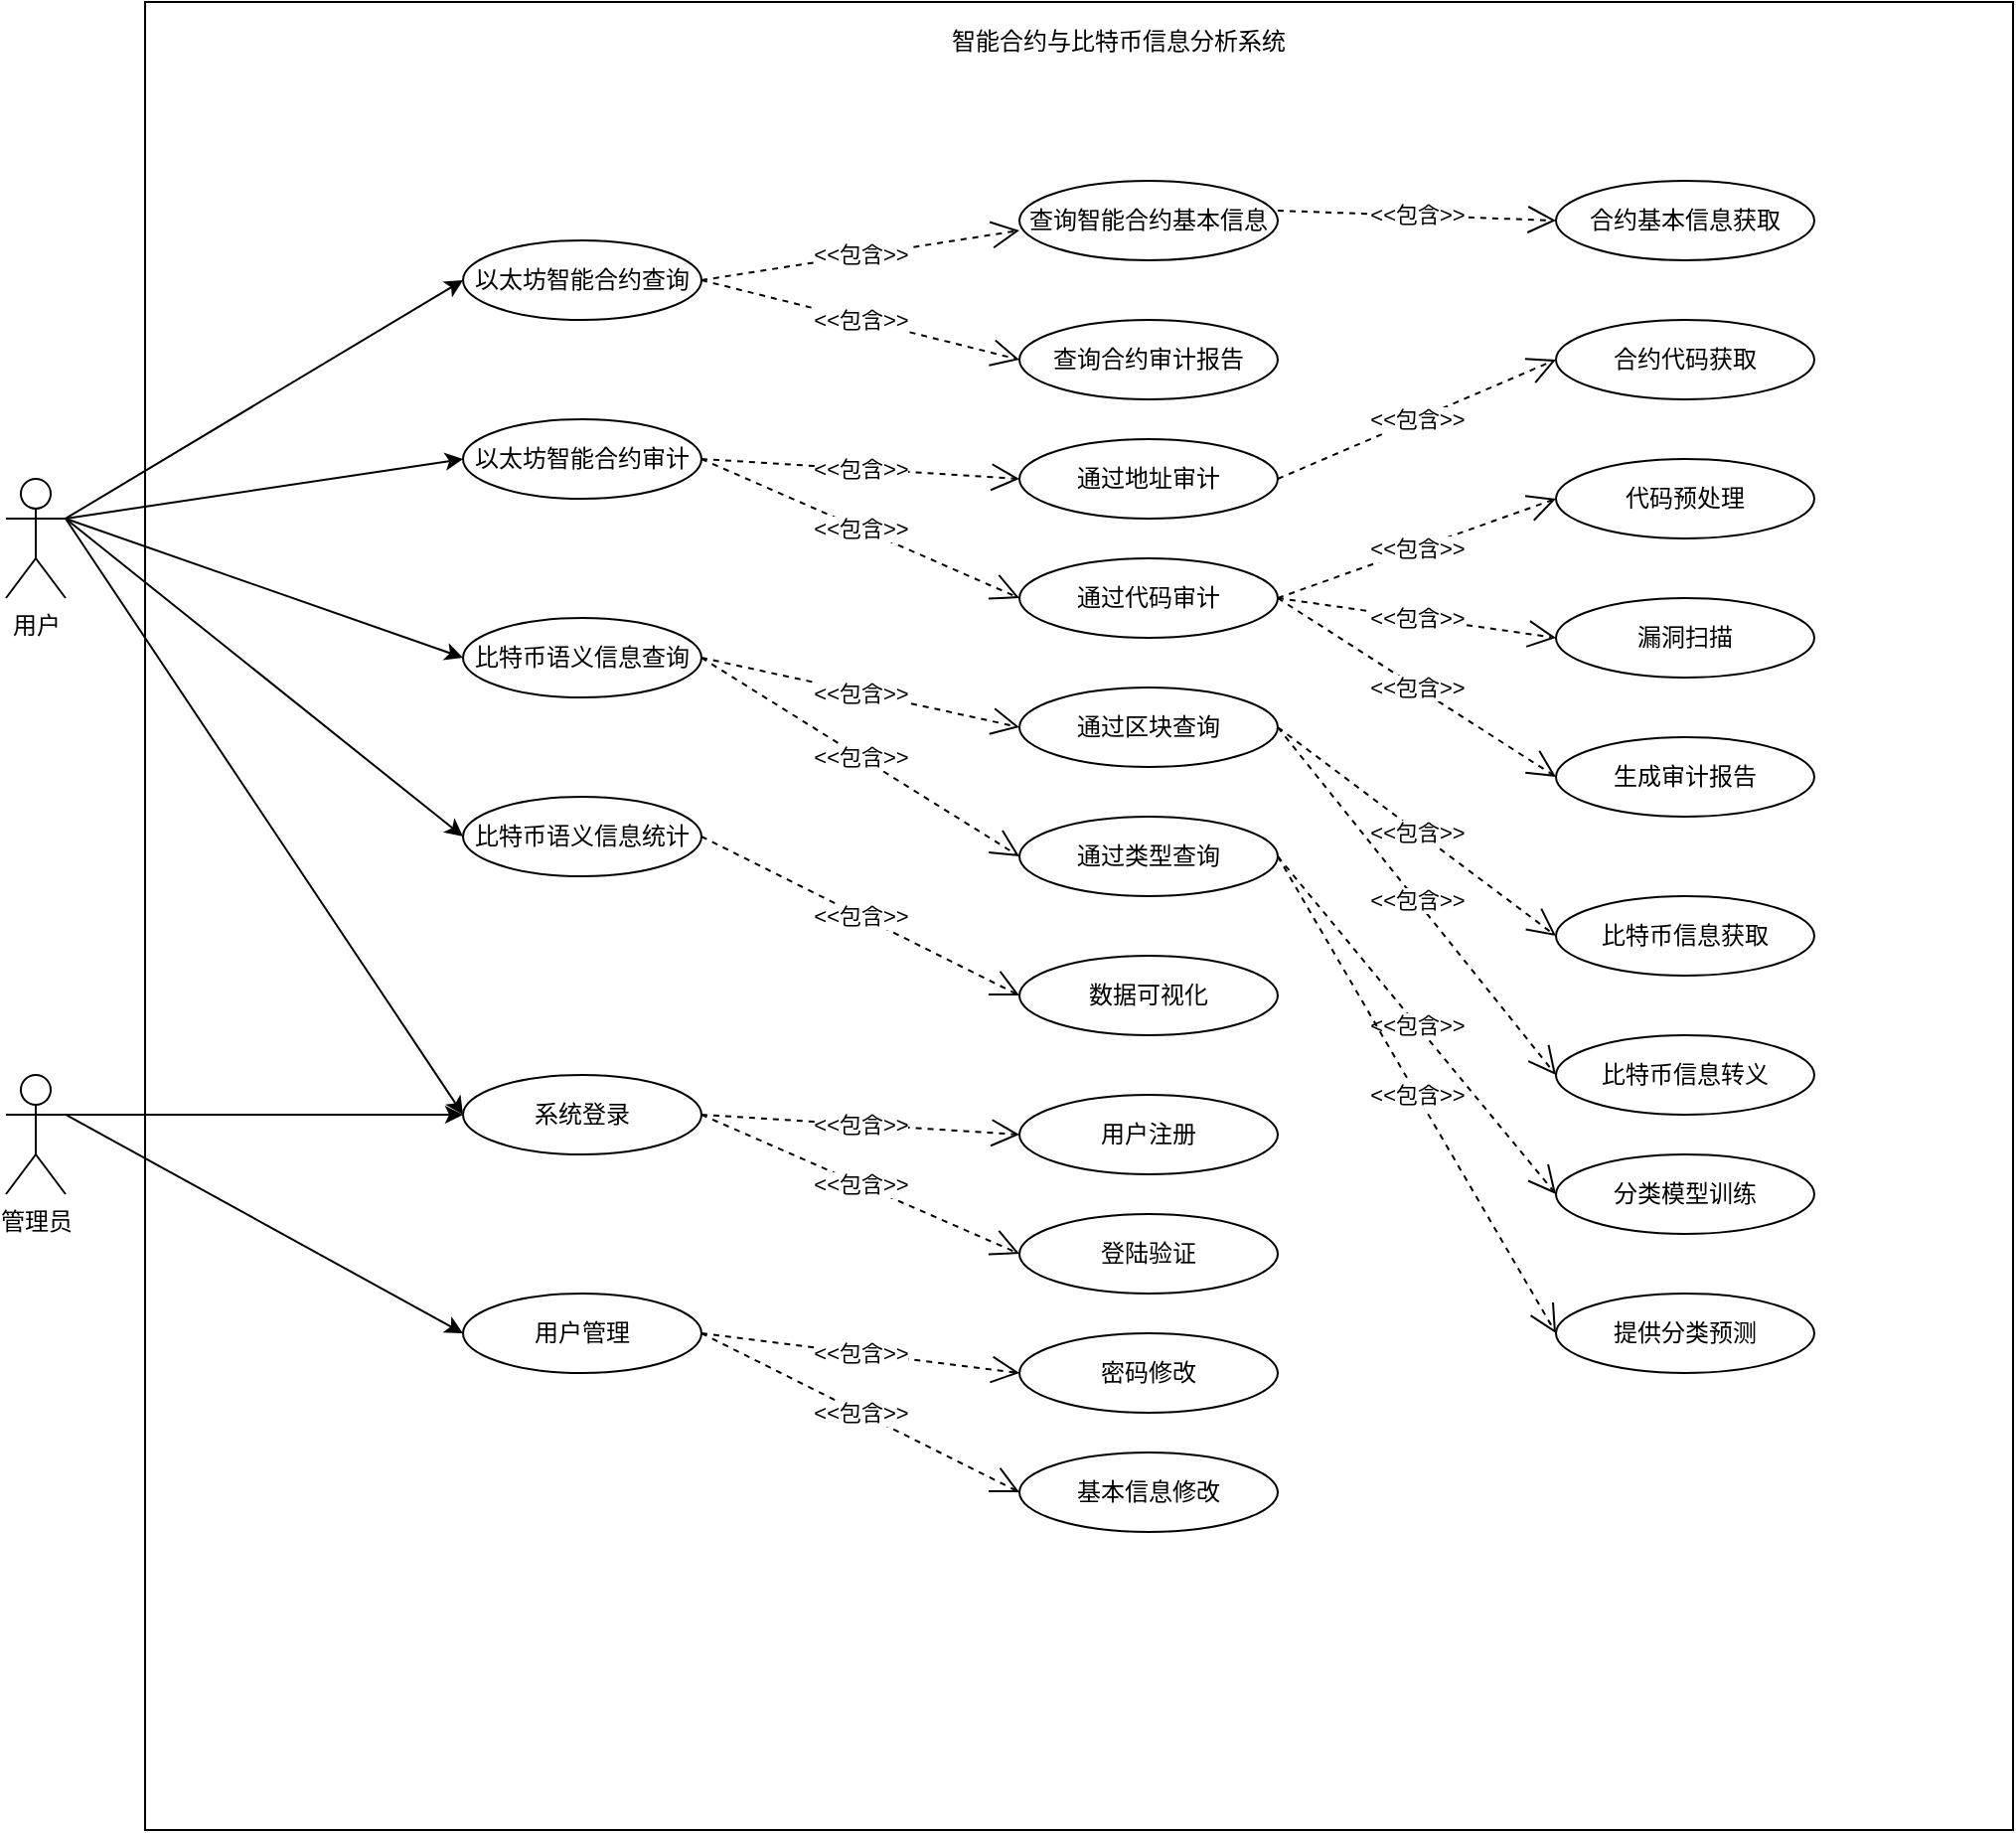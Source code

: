 <mxfile version="14.3.1" type="github">
  <diagram id="90IDWgGwv996NUTPNuem" name="Page-1">
    <mxGraphModel dx="3445" dy="1543" grid="1" gridSize="10" guides="1" tooltips="1" connect="1" arrows="1" fold="1" page="1" pageScale="1" pageWidth="850" pageHeight="1100" math="0" shadow="0">
      <root>
        <mxCell id="0" />
        <mxCell id="1" parent="0" />
        <mxCell id="6kvlaEkvdR_WCjKz4TJ5-1" value="" style="rounded=0;whiteSpace=wrap;html=1;" vertex="1" parent="1">
          <mxGeometry x="50" y="110" width="940" height="920" as="geometry" />
        </mxCell>
        <mxCell id="WsCPyfnsRkTQpv4k7r7G-1" value="用户" style="shape=umlActor;verticalLabelPosition=bottom;verticalAlign=top;html=1;outlineConnect=0;" parent="1" vertex="1">
          <mxGeometry x="-20" y="350" width="30" height="60" as="geometry" />
        </mxCell>
        <mxCell id="WsCPyfnsRkTQpv4k7r7G-3" value="系统登录" style="ellipse;whiteSpace=wrap;html=1;" parent="1" vertex="1">
          <mxGeometry x="210" y="650" width="120" height="40" as="geometry" />
        </mxCell>
        <mxCell id="WsCPyfnsRkTQpv4k7r7G-6" value="以太坊智能合约查询" style="ellipse;whiteSpace=wrap;html=1;" parent="1" vertex="1">
          <mxGeometry x="210" y="230" width="120" height="40" as="geometry" />
        </mxCell>
        <mxCell id="WsCPyfnsRkTQpv4k7r7G-7" value="比特币语义信息查询" style="ellipse;whiteSpace=wrap;html=1;" parent="1" vertex="1">
          <mxGeometry x="210" y="420" width="120" height="40" as="geometry" />
        </mxCell>
        <mxCell id="WsCPyfnsRkTQpv4k7r7G-9" value="以太坊智能合约审计" style="ellipse;whiteSpace=wrap;html=1;" parent="1" vertex="1">
          <mxGeometry x="210" y="320" width="120" height="40" as="geometry" />
        </mxCell>
        <mxCell id="WsCPyfnsRkTQpv4k7r7G-10" value="比特币语义信息统计" style="ellipse;whiteSpace=wrap;html=1;" parent="1" vertex="1">
          <mxGeometry x="210" y="510" width="120" height="40" as="geometry" />
        </mxCell>
        <mxCell id="WsCPyfnsRkTQpv4k7r7G-14" value="&amp;lt;&amp;lt;包含&amp;gt;&amp;gt;" style="endArrow=open;endSize=12;dashed=1;html=1;entryX=0;entryY=0.625;entryDx=0;entryDy=0;entryPerimeter=0;exitX=1;exitY=0.5;exitDx=0;exitDy=0;" parent="1" source="WsCPyfnsRkTQpv4k7r7G-6" target="WsCPyfnsRkTQpv4k7r7G-15" edge="1">
          <mxGeometry width="160" relative="1" as="geometry">
            <mxPoint x="330" y="250" as="sourcePoint" />
            <mxPoint x="460" y="290" as="targetPoint" />
            <Array as="points" />
          </mxGeometry>
        </mxCell>
        <mxCell id="WsCPyfnsRkTQpv4k7r7G-15" value="查询智能合约基本信息" style="ellipse;whiteSpace=wrap;html=1;" parent="1" vertex="1">
          <mxGeometry x="490" y="200" width="130" height="40" as="geometry" />
        </mxCell>
        <mxCell id="WsCPyfnsRkTQpv4k7r7G-16" value="查询合约审计报告" style="ellipse;whiteSpace=wrap;html=1;" parent="1" vertex="1">
          <mxGeometry x="490" y="270" width="130" height="40" as="geometry" />
        </mxCell>
        <mxCell id="WsCPyfnsRkTQpv4k7r7G-17" value="通过地址审计" style="ellipse;whiteSpace=wrap;html=1;" parent="1" vertex="1">
          <mxGeometry x="490" y="330" width="130" height="40" as="geometry" />
        </mxCell>
        <mxCell id="WsCPyfnsRkTQpv4k7r7G-18" value="通过代码审计" style="ellipse;whiteSpace=wrap;html=1;" parent="1" vertex="1">
          <mxGeometry x="490" y="390" width="130" height="40" as="geometry" />
        </mxCell>
        <mxCell id="WsCPyfnsRkTQpv4k7r7G-19" value="&amp;lt;&amp;lt;包含&amp;gt;&amp;gt;" style="endArrow=open;endSize=12;dashed=1;html=1;exitX=1;exitY=0.5;exitDx=0;exitDy=0;entryX=0;entryY=0.5;entryDx=0;entryDy=0;" parent="1" source="WsCPyfnsRkTQpv4k7r7G-6" target="WsCPyfnsRkTQpv4k7r7G-16" edge="1">
          <mxGeometry width="160" relative="1" as="geometry">
            <mxPoint x="310" y="300" as="sourcePoint" />
            <mxPoint x="470" y="250" as="targetPoint" />
            <Array as="points" />
          </mxGeometry>
        </mxCell>
        <mxCell id="WsCPyfnsRkTQpv4k7r7G-20" value="通过区块查询" style="ellipse;whiteSpace=wrap;html=1;" parent="1" vertex="1">
          <mxGeometry x="490" y="455" width="130" height="40" as="geometry" />
        </mxCell>
        <mxCell id="WsCPyfnsRkTQpv4k7r7G-21" value="通过类型查询" style="ellipse;whiteSpace=wrap;html=1;" parent="1" vertex="1">
          <mxGeometry x="490" y="520" width="130" height="40" as="geometry" />
        </mxCell>
        <mxCell id="WsCPyfnsRkTQpv4k7r7G-22" value="&amp;lt;&amp;lt;包含&amp;gt;&amp;gt;" style="endArrow=open;endSize=12;dashed=1;html=1;entryX=0;entryY=0.5;entryDx=0;entryDy=0;exitX=1;exitY=0.5;exitDx=0;exitDy=0;" parent="1" source="WsCPyfnsRkTQpv4k7r7G-9" target="WsCPyfnsRkTQpv4k7r7G-17" edge="1">
          <mxGeometry width="160" relative="1" as="geometry">
            <mxPoint x="330" y="420" as="sourcePoint" />
            <mxPoint x="490.668" y="434.282" as="targetPoint" />
            <Array as="points" />
          </mxGeometry>
        </mxCell>
        <mxCell id="WsCPyfnsRkTQpv4k7r7G-23" value="&amp;lt;&amp;lt;包含&amp;gt;&amp;gt;" style="endArrow=open;endSize=12;dashed=1;html=1;entryX=0;entryY=0.5;entryDx=0;entryDy=0;exitX=1;exitY=0.5;exitDx=0;exitDy=0;" parent="1" source="WsCPyfnsRkTQpv4k7r7G-9" target="WsCPyfnsRkTQpv4k7r7G-18" edge="1">
          <mxGeometry width="160" relative="1" as="geometry">
            <mxPoint x="314.67" y="445.72" as="sourcePoint" />
            <mxPoint x="475.338" y="460.002" as="targetPoint" />
            <Array as="points" />
          </mxGeometry>
        </mxCell>
        <mxCell id="WsCPyfnsRkTQpv4k7r7G-25" value="&amp;lt;&amp;lt;包含&amp;gt;&amp;gt;" style="endArrow=open;endSize=12;dashed=1;html=1;entryX=0;entryY=0.5;entryDx=0;entryDy=0;exitX=1;exitY=0.5;exitDx=0;exitDy=0;" parent="1" target="WsCPyfnsRkTQpv4k7r7G-21" edge="1" source="WsCPyfnsRkTQpv4k7r7G-7">
          <mxGeometry width="160" relative="1" as="geometry">
            <mxPoint x="270" y="560" as="sourcePoint" />
            <mxPoint x="430.668" y="574.282" as="targetPoint" />
            <Array as="points" />
          </mxGeometry>
        </mxCell>
        <mxCell id="6kvlaEkvdR_WCjKz4TJ5-3" value="" style="endArrow=classic;html=1;entryX=0;entryY=0.5;entryDx=0;entryDy=0;exitX=1;exitY=0.333;exitDx=0;exitDy=0;exitPerimeter=0;" edge="1" parent="1" source="WsCPyfnsRkTQpv4k7r7G-1" target="WsCPyfnsRkTQpv4k7r7G-3">
          <mxGeometry width="50" height="50" relative="1" as="geometry">
            <mxPoint x="90" y="350" as="sourcePoint" />
            <mxPoint x="140" y="300" as="targetPoint" />
          </mxGeometry>
        </mxCell>
        <mxCell id="6kvlaEkvdR_WCjKz4TJ5-5" value="" style="endArrow=classic;html=1;entryX=0;entryY=0.5;entryDx=0;entryDy=0;exitX=1;exitY=0.333;exitDx=0;exitDy=0;exitPerimeter=0;" edge="1" parent="1" source="WsCPyfnsRkTQpv4k7r7G-1" target="WsCPyfnsRkTQpv4k7r7G-6">
          <mxGeometry width="50" height="50" relative="1" as="geometry">
            <mxPoint x="100" y="370" as="sourcePoint" />
            <mxPoint x="237.574" y="224.142" as="targetPoint" />
          </mxGeometry>
        </mxCell>
        <mxCell id="6kvlaEkvdR_WCjKz4TJ5-6" value="" style="endArrow=classic;html=1;entryX=0;entryY=0.5;entryDx=0;entryDy=0;exitX=1;exitY=0.333;exitDx=0;exitDy=0;exitPerimeter=0;" edge="1" parent="1" source="WsCPyfnsRkTQpv4k7r7G-1" target="WsCPyfnsRkTQpv4k7r7G-9">
          <mxGeometry width="50" height="50" relative="1" as="geometry">
            <mxPoint x="30" y="370" as="sourcePoint" />
            <mxPoint x="247.574" y="234.142" as="targetPoint" />
          </mxGeometry>
        </mxCell>
        <mxCell id="6kvlaEkvdR_WCjKz4TJ5-7" value="" style="endArrow=classic;html=1;entryX=0;entryY=0.5;entryDx=0;entryDy=0;exitX=1;exitY=0.333;exitDx=0;exitDy=0;exitPerimeter=0;" edge="1" parent="1" source="WsCPyfnsRkTQpv4k7r7G-1" target="WsCPyfnsRkTQpv4k7r7G-7">
          <mxGeometry width="50" height="50" relative="1" as="geometry">
            <mxPoint x="120" y="390" as="sourcePoint" />
            <mxPoint x="257.574" y="244.142" as="targetPoint" />
          </mxGeometry>
        </mxCell>
        <mxCell id="6kvlaEkvdR_WCjKz4TJ5-8" value="" style="endArrow=classic;html=1;entryX=0;entryY=0.5;entryDx=0;entryDy=0;exitX=1;exitY=0.333;exitDx=0;exitDy=0;exitPerimeter=0;" edge="1" parent="1" source="WsCPyfnsRkTQpv4k7r7G-1" target="WsCPyfnsRkTQpv4k7r7G-10">
          <mxGeometry width="50" height="50" relative="1" as="geometry">
            <mxPoint x="130" y="400" as="sourcePoint" />
            <mxPoint x="267.574" y="254.142" as="targetPoint" />
          </mxGeometry>
        </mxCell>
        <mxCell id="6kvlaEkvdR_WCjKz4TJ5-9" value="管理员" style="shape=umlActor;verticalLabelPosition=bottom;verticalAlign=top;html=1;outlineConnect=0;" vertex="1" parent="1">
          <mxGeometry x="-20" y="650" width="30" height="60" as="geometry" />
        </mxCell>
        <mxCell id="6kvlaEkvdR_WCjKz4TJ5-12" value="" style="endArrow=classic;html=1;exitX=1;exitY=0.333;exitDx=0;exitDy=0;exitPerimeter=0;entryX=0;entryY=0.5;entryDx=0;entryDy=0;" edge="1" parent="1" source="6kvlaEkvdR_WCjKz4TJ5-9" target="WsCPyfnsRkTQpv4k7r7G-3">
          <mxGeometry width="50" height="50" relative="1" as="geometry">
            <mxPoint x="340" y="420" as="sourcePoint" />
            <mxPoint x="390" y="370" as="targetPoint" />
          </mxGeometry>
        </mxCell>
        <mxCell id="6kvlaEkvdR_WCjKz4TJ5-13" value="用户管理" style="ellipse;whiteSpace=wrap;html=1;" vertex="1" parent="1">
          <mxGeometry x="210" y="760" width="120" height="40" as="geometry" />
        </mxCell>
        <mxCell id="6kvlaEkvdR_WCjKz4TJ5-14" value="&amp;lt;&amp;lt;包含&amp;gt;&amp;gt;" style="endArrow=open;endSize=12;dashed=1;html=1;entryX=0;entryY=0.5;entryDx=0;entryDy=0;exitX=1;exitY=0.5;exitDx=0;exitDy=0;" edge="1" parent="1" source="WsCPyfnsRkTQpv4k7r7G-7" target="WsCPyfnsRkTQpv4k7r7G-20">
          <mxGeometry width="160" relative="1" as="geometry">
            <mxPoint x="309.996" y="470.002" as="sourcePoint" />
            <mxPoint x="506.608" y="511.718" as="targetPoint" />
            <Array as="points" />
          </mxGeometry>
        </mxCell>
        <mxCell id="6kvlaEkvdR_WCjKz4TJ5-15" value="" style="endArrow=classic;html=1;exitX=1;exitY=0.333;exitDx=0;exitDy=0;exitPerimeter=0;entryX=0;entryY=0.5;entryDx=0;entryDy=0;" edge="1" parent="1" source="6kvlaEkvdR_WCjKz4TJ5-9" target="6kvlaEkvdR_WCjKz4TJ5-13">
          <mxGeometry width="50" height="50" relative="1" as="geometry">
            <mxPoint x="550" y="800" as="sourcePoint" />
            <mxPoint x="600" y="750" as="targetPoint" />
          </mxGeometry>
        </mxCell>
        <mxCell id="6kvlaEkvdR_WCjKz4TJ5-17" value="用户注册" style="ellipse;whiteSpace=wrap;html=1;" vertex="1" parent="1">
          <mxGeometry x="490" y="660" width="130" height="40" as="geometry" />
        </mxCell>
        <mxCell id="6kvlaEkvdR_WCjKz4TJ5-18" value="登陆验证" style="ellipse;whiteSpace=wrap;html=1;" vertex="1" parent="1">
          <mxGeometry x="490" y="720" width="130" height="40" as="geometry" />
        </mxCell>
        <mxCell id="6kvlaEkvdR_WCjKz4TJ5-22" value="密码修改" style="ellipse;whiteSpace=wrap;html=1;" vertex="1" parent="1">
          <mxGeometry x="490" y="780" width="130" height="40" as="geometry" />
        </mxCell>
        <mxCell id="6kvlaEkvdR_WCjKz4TJ5-23" value="基本信息修改" style="ellipse;whiteSpace=wrap;html=1;" vertex="1" parent="1">
          <mxGeometry x="490" y="840" width="130" height="40" as="geometry" />
        </mxCell>
        <mxCell id="6kvlaEkvdR_WCjKz4TJ5-30" value="&amp;lt;&amp;lt;包含&amp;gt;&amp;gt;" style="endArrow=open;endSize=12;dashed=1;html=1;entryX=0;entryY=0.5;entryDx=0;entryDy=0;exitX=1;exitY=0.5;exitDx=0;exitDy=0;" edge="1" parent="1" source="WsCPyfnsRkTQpv4k7r7G-3" target="6kvlaEkvdR_WCjKz4TJ5-17">
          <mxGeometry width="160" relative="1" as="geometry">
            <mxPoint x="350" y="740" as="sourcePoint" />
            <mxPoint x="514.142" y="825.826" as="targetPoint" />
            <Array as="points" />
          </mxGeometry>
        </mxCell>
        <mxCell id="6kvlaEkvdR_WCjKz4TJ5-31" value="&amp;lt;&amp;lt;包含&amp;gt;&amp;gt;" style="endArrow=open;endSize=12;dashed=1;html=1;entryX=0;entryY=0.5;entryDx=0;entryDy=0;exitX=1;exitY=0.5;exitDx=0;exitDy=0;" edge="1" parent="1" source="WsCPyfnsRkTQpv4k7r7G-3" target="6kvlaEkvdR_WCjKz4TJ5-18">
          <mxGeometry width="160" relative="1" as="geometry">
            <mxPoint x="330" y="740" as="sourcePoint" />
            <mxPoint x="509.142" y="825.826" as="targetPoint" />
            <Array as="points" />
          </mxGeometry>
        </mxCell>
        <mxCell id="6kvlaEkvdR_WCjKz4TJ5-32" value="&amp;lt;&amp;lt;包含&amp;gt;&amp;gt;" style="endArrow=open;endSize=12;dashed=1;html=1;entryX=0;entryY=0.5;entryDx=0;entryDy=0;exitX=1;exitY=0.5;exitDx=0;exitDy=0;" edge="1" parent="1" source="6kvlaEkvdR_WCjKz4TJ5-13" target="6kvlaEkvdR_WCjKz4TJ5-22">
          <mxGeometry width="160" relative="1" as="geometry">
            <mxPoint x="330" y="850" as="sourcePoint" />
            <mxPoint x="499.142" y="935.826" as="targetPoint" />
            <Array as="points" />
          </mxGeometry>
        </mxCell>
        <mxCell id="6kvlaEkvdR_WCjKz4TJ5-33" value="&amp;lt;&amp;lt;包含&amp;gt;&amp;gt;" style="endArrow=open;endSize=12;dashed=1;html=1;entryX=0;entryY=0.5;entryDx=0;entryDy=0;exitX=1;exitY=0.5;exitDx=0;exitDy=0;" edge="1" parent="1" source="6kvlaEkvdR_WCjKz4TJ5-13" target="6kvlaEkvdR_WCjKz4TJ5-23">
          <mxGeometry width="160" relative="1" as="geometry">
            <mxPoint x="320" y="850" as="sourcePoint" />
            <mxPoint x="499.142" y="935.826" as="targetPoint" />
            <Array as="points" />
          </mxGeometry>
        </mxCell>
        <mxCell id="6kvlaEkvdR_WCjKz4TJ5-35" value="智能合约与比特币信息分析系统" style="text;html=1;strokeColor=none;fillColor=none;align=center;verticalAlign=middle;whiteSpace=wrap;rounded=0;" vertex="1" parent="1">
          <mxGeometry x="420" y="120" width="240" height="20" as="geometry" />
        </mxCell>
        <mxCell id="6kvlaEkvdR_WCjKz4TJ5-36" value="合约基本信息获取" style="ellipse;whiteSpace=wrap;html=1;" vertex="1" parent="1">
          <mxGeometry x="760" y="200" width="130" height="40" as="geometry" />
        </mxCell>
        <mxCell id="6kvlaEkvdR_WCjKz4TJ5-37" value="合约代码获取" style="ellipse;whiteSpace=wrap;html=1;" vertex="1" parent="1">
          <mxGeometry x="760" y="270" width="130" height="40" as="geometry" />
        </mxCell>
        <mxCell id="6kvlaEkvdR_WCjKz4TJ5-38" value="代码预处理" style="ellipse;whiteSpace=wrap;html=1;" vertex="1" parent="1">
          <mxGeometry x="760" y="340" width="130" height="40" as="geometry" />
        </mxCell>
        <mxCell id="6kvlaEkvdR_WCjKz4TJ5-39" value="漏洞扫描" style="ellipse;whiteSpace=wrap;html=1;" vertex="1" parent="1">
          <mxGeometry x="760" y="410" width="130" height="40" as="geometry" />
        </mxCell>
        <mxCell id="6kvlaEkvdR_WCjKz4TJ5-40" value="生成审计报告" style="ellipse;whiteSpace=wrap;html=1;" vertex="1" parent="1">
          <mxGeometry x="760" y="480" width="130" height="40" as="geometry" />
        </mxCell>
        <mxCell id="6kvlaEkvdR_WCjKz4TJ5-41" value="比特币信息获取" style="ellipse;whiteSpace=wrap;html=1;" vertex="1" parent="1">
          <mxGeometry x="760" y="560" width="130" height="40" as="geometry" />
        </mxCell>
        <mxCell id="6kvlaEkvdR_WCjKz4TJ5-42" value="比特币信息转义" style="ellipse;whiteSpace=wrap;html=1;" vertex="1" parent="1">
          <mxGeometry x="760" y="630" width="130" height="40" as="geometry" />
        </mxCell>
        <mxCell id="6kvlaEkvdR_WCjKz4TJ5-43" value="分类模型训练" style="ellipse;whiteSpace=wrap;html=1;" vertex="1" parent="1">
          <mxGeometry x="760" y="690" width="130" height="40" as="geometry" />
        </mxCell>
        <mxCell id="6kvlaEkvdR_WCjKz4TJ5-44" value="提供分类预测" style="ellipse;whiteSpace=wrap;html=1;" vertex="1" parent="1">
          <mxGeometry x="760" y="760" width="130" height="40" as="geometry" />
        </mxCell>
        <mxCell id="6kvlaEkvdR_WCjKz4TJ5-45" value="&amp;lt;&amp;lt;包含&amp;gt;&amp;gt;" style="endArrow=open;endSize=12;dashed=1;html=1;entryX=0;entryY=0.5;entryDx=0;entryDy=0;exitX=1;exitY=0.5;exitDx=0;exitDy=0;" edge="1" parent="1" target="6kvlaEkvdR_WCjKz4TJ5-36">
          <mxGeometry width="160" relative="1" as="geometry">
            <mxPoint x="620" y="215" as="sourcePoint" />
            <mxPoint x="780" y="190" as="targetPoint" />
            <Array as="points" />
          </mxGeometry>
        </mxCell>
        <mxCell id="6kvlaEkvdR_WCjKz4TJ5-46" value="&amp;lt;&amp;lt;包含&amp;gt;&amp;gt;" style="endArrow=open;endSize=12;dashed=1;html=1;entryX=0;entryY=0.5;entryDx=0;entryDy=0;exitX=1;exitY=0.5;exitDx=0;exitDy=0;" edge="1" parent="1" source="WsCPyfnsRkTQpv4k7r7G-17" target="6kvlaEkvdR_WCjKz4TJ5-37">
          <mxGeometry width="160" relative="1" as="geometry">
            <mxPoint x="620" y="345" as="sourcePoint" />
            <mxPoint x="750" y="320" as="targetPoint" />
            <Array as="points" />
          </mxGeometry>
        </mxCell>
        <mxCell id="6kvlaEkvdR_WCjKz4TJ5-50" value="&amp;lt;&amp;lt;包含&amp;gt;&amp;gt;" style="endArrow=open;endSize=12;dashed=1;html=1;exitX=1;exitY=0.5;exitDx=0;exitDy=0;entryX=0;entryY=0.5;entryDx=0;entryDy=0;" edge="1" parent="1" source="WsCPyfnsRkTQpv4k7r7G-18" target="6kvlaEkvdR_WCjKz4TJ5-38">
          <mxGeometry width="160" relative="1" as="geometry">
            <mxPoint x="630" y="360" as="sourcePoint" />
            <mxPoint x="750" y="290" as="targetPoint" />
            <Array as="points" />
          </mxGeometry>
        </mxCell>
        <mxCell id="6kvlaEkvdR_WCjKz4TJ5-51" value="&amp;lt;&amp;lt;包含&amp;gt;&amp;gt;" style="endArrow=open;endSize=12;dashed=1;html=1;entryX=0;entryY=0.5;entryDx=0;entryDy=0;" edge="1" parent="1" target="6kvlaEkvdR_WCjKz4TJ5-39">
          <mxGeometry width="160" relative="1" as="geometry">
            <mxPoint x="620" y="410" as="sourcePoint" />
            <mxPoint x="770" y="410" as="targetPoint" />
            <Array as="points" />
          </mxGeometry>
        </mxCell>
        <mxCell id="6kvlaEkvdR_WCjKz4TJ5-52" value="&amp;lt;&amp;lt;包含&amp;gt;&amp;gt;" style="endArrow=open;endSize=12;dashed=1;html=1;entryX=0;entryY=0.5;entryDx=0;entryDy=0;exitX=1;exitY=0.5;exitDx=0;exitDy=0;exitPerimeter=0;" edge="1" parent="1" target="6kvlaEkvdR_WCjKz4TJ5-40">
          <mxGeometry width="160" relative="1" as="geometry">
            <mxPoint x="620" y="410" as="sourcePoint" />
            <mxPoint x="750" y="450" as="targetPoint" />
            <Array as="points" />
          </mxGeometry>
        </mxCell>
        <mxCell id="6kvlaEkvdR_WCjKz4TJ5-53" value="&amp;lt;&amp;lt;包含&amp;gt;&amp;gt;" style="endArrow=open;endSize=12;dashed=1;html=1;entryX=0;entryY=0.5;entryDx=0;entryDy=0;exitX=1;exitY=0.5;exitDx=0;exitDy=0;" edge="1" parent="1" source="WsCPyfnsRkTQpv4k7r7G-20" target="6kvlaEkvdR_WCjKz4TJ5-41">
          <mxGeometry width="160" relative="1" as="geometry">
            <mxPoint x="630" y="420" as="sourcePoint" />
            <mxPoint x="760" y="400" as="targetPoint" />
            <Array as="points" />
          </mxGeometry>
        </mxCell>
        <mxCell id="6kvlaEkvdR_WCjKz4TJ5-54" value="&amp;lt;&amp;lt;包含&amp;gt;&amp;gt;" style="endArrow=open;endSize=12;dashed=1;html=1;entryX=0;entryY=0.5;entryDx=0;entryDy=0;exitX=1;exitY=0.5;exitDx=0;exitDy=0;" edge="1" parent="1" source="WsCPyfnsRkTQpv4k7r7G-20" target="6kvlaEkvdR_WCjKz4TJ5-42">
          <mxGeometry width="160" relative="1" as="geometry">
            <mxPoint x="620" y="480" as="sourcePoint" />
            <mxPoint x="750" y="460" as="targetPoint" />
            <Array as="points" />
          </mxGeometry>
        </mxCell>
        <mxCell id="6kvlaEkvdR_WCjKz4TJ5-55" value="&amp;lt;&amp;lt;包含&amp;gt;&amp;gt;" style="endArrow=open;endSize=12;dashed=1;html=1;entryX=0;entryY=0.5;entryDx=0;entryDy=0;exitX=1;exitY=0.5;exitDx=0;exitDy=0;" edge="1" parent="1" source="WsCPyfnsRkTQpv4k7r7G-21" target="6kvlaEkvdR_WCjKz4TJ5-43">
          <mxGeometry width="160" relative="1" as="geometry">
            <mxPoint x="620" y="540" as="sourcePoint" />
            <mxPoint x="750" y="520" as="targetPoint" />
            <Array as="points" />
          </mxGeometry>
        </mxCell>
        <mxCell id="6kvlaEkvdR_WCjKz4TJ5-56" value="&amp;lt;&amp;lt;包含&amp;gt;&amp;gt;" style="endArrow=open;endSize=12;dashed=1;html=1;entryX=0;entryY=0.5;entryDx=0;entryDy=0;exitX=1;exitY=0.5;exitDx=0;exitDy=0;" edge="1" parent="1" source="WsCPyfnsRkTQpv4k7r7G-21" target="6kvlaEkvdR_WCjKz4TJ5-44">
          <mxGeometry width="160" relative="1" as="geometry">
            <mxPoint x="620" y="540" as="sourcePoint" />
            <mxPoint x="750" y="520" as="targetPoint" />
            <Array as="points" />
          </mxGeometry>
        </mxCell>
        <mxCell id="6kvlaEkvdR_WCjKz4TJ5-58" value="数据可视化" style="ellipse;whiteSpace=wrap;html=1;" vertex="1" parent="1">
          <mxGeometry x="490" y="590" width="130" height="40" as="geometry" />
        </mxCell>
        <mxCell id="6kvlaEkvdR_WCjKz4TJ5-59" value="&amp;lt;&amp;lt;包含&amp;gt;&amp;gt;" style="endArrow=open;endSize=12;dashed=1;html=1;entryX=0;entryY=0.5;entryDx=0;entryDy=0;exitX=1;exitY=0.5;exitDx=0;exitDy=0;" edge="1" parent="1" source="WsCPyfnsRkTQpv4k7r7G-10" target="6kvlaEkvdR_WCjKz4TJ5-58">
          <mxGeometry width="160" relative="1" as="geometry">
            <mxPoint x="330" y="530" as="sourcePoint" />
            <mxPoint x="490.0" y="630" as="targetPoint" />
            <Array as="points" />
          </mxGeometry>
        </mxCell>
      </root>
    </mxGraphModel>
  </diagram>
</mxfile>
